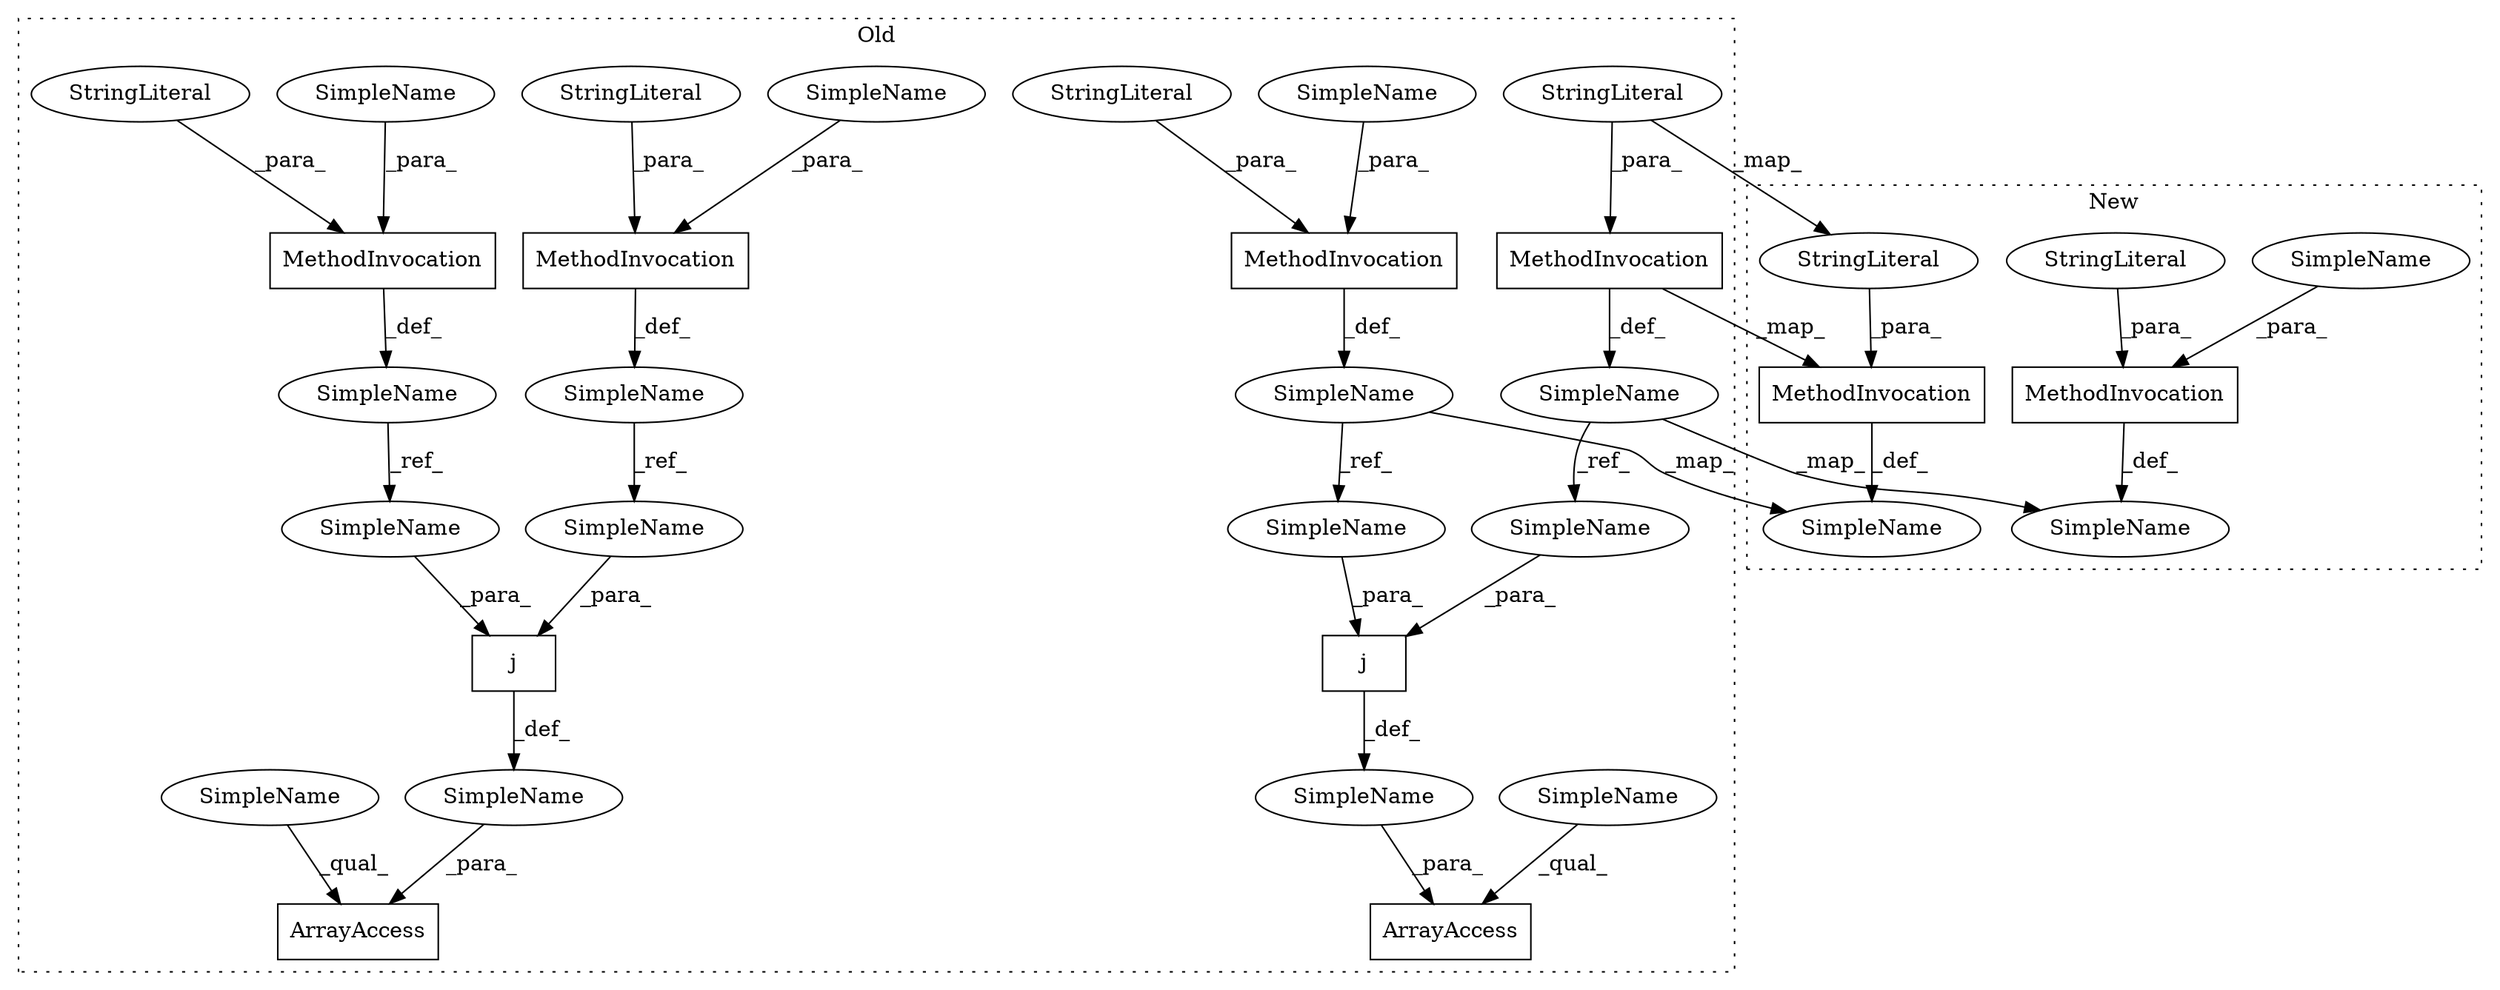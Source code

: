 digraph G {
subgraph cluster0 {
1 [label="ArrayAccess" a="2" s="268,314" l="11,2" shape="box"];
2 [label="ArrayAccess" a="2" s="429,477" l="11,2" shape="box"];
3 [label="MethodInvocation" a="32" s="223,251" l="8,1" shape="box"];
5 [label="MethodInvocation" a="32" s="177,203" l="8,1" shape="box"];
6 [label="MethodInvocation" a="32" s="334,361" l="8,1" shape="box"];
7 [label="MethodInvocation" a="32" s="382,411" l="8,1" shape="box"];
9 [label="SimpleName" a="42" s="368" l="13" shape="ellipse"];
10 [label="SimpleName" a="42" s="302" l="12" shape="ellipse"];
11 [label="SimpleName" a="42" s="" l="" shape="ellipse"];
12 [label="SimpleName" a="42" s="279" l="10" shape="ellipse"];
13 [label="SimpleName" a="42" s="268" l="5" shape="ellipse"];
14 [label="SimpleName" a="42" s="440" l="11" shape="ellipse"];
15 [label="SimpleName" a="42" s="210" l="12" shape="ellipse"];
16 [label="SimpleName" a="42" s="" l="" shape="ellipse"];
17 [label="SimpleName" a="42" s="429" l="5" shape="ellipse"];
19 [label="SimpleName" a="42" s="406" l="5" shape="ellipse"];
20 [label="SimpleName" a="42" s="322" l="11" shape="ellipse"];
21 [label="SimpleName" a="42" s="166" l="10" shape="ellipse"];
22 [label="SimpleName" a="42" s="356" l="5" shape="ellipse"];
24 [label="SimpleName" a="42" s="464" l="13" shape="ellipse"];
25 [label="SimpleName" a="42" s="246" l="5" shape="ellipse"];
27 [label="StringLiteral" a="45" s="342" l="13" shape="ellipse"];
29 [label="StringLiteral" a="45" s="185" l="12" shape="ellipse"];
30 [label="StringLiteral" a="45" s="231" l="14" shape="ellipse"];
32 [label="StringLiteral" a="45" s="390" l="15" shape="ellipse"];
33 [label="j" a="106" s="279" l="35" shape="box"];
34 [label="j" a="106" s="440" l="37" shape="box"];
label = "Old";
style="dotted";
}
subgraph cluster1 {
4 [label="MethodInvocation" a="32" s="240,266" l="8,1" shape="box"];
8 [label="MethodInvocation" a="32" s="196,222" l="8,1" shape="box"];
18 [label="SimpleName" a="42" s="216" l="6" shape="ellipse"];
23 [label="SimpleName" a="42" s="229" l="10" shape="ellipse"];
26 [label="SimpleName" a="42" s="186" l="9" shape="ellipse"];
28 [label="StringLiteral" a="45" s="204" l="11" shape="ellipse"];
31 [label="StringLiteral" a="45" s="248" l="12" shape="ellipse"];
label = "New";
style="dotted";
}
3 -> 15 [label="_def_"];
4 -> 23 [label="_def_"];
5 -> 4 [label="_map_"];
5 -> 21 [label="_def_"];
6 -> 20 [label="_def_"];
7 -> 9 [label="_def_"];
8 -> 26 [label="_def_"];
9 -> 24 [label="_ref_"];
10 -> 33 [label="_para_"];
11 -> 2 [label="_para_"];
12 -> 33 [label="_para_"];
13 -> 1 [label="_qual_"];
14 -> 34 [label="_para_"];
15 -> 23 [label="_map_"];
15 -> 10 [label="_ref_"];
16 -> 1 [label="_para_"];
17 -> 2 [label="_qual_"];
18 -> 8 [label="_para_"];
19 -> 7 [label="_para_"];
20 -> 14 [label="_ref_"];
21 -> 26 [label="_map_"];
21 -> 12 [label="_ref_"];
22 -> 6 [label="_para_"];
24 -> 34 [label="_para_"];
25 -> 3 [label="_para_"];
27 -> 6 [label="_para_"];
28 -> 8 [label="_para_"];
29 -> 31 [label="_map_"];
29 -> 5 [label="_para_"];
30 -> 3 [label="_para_"];
31 -> 4 [label="_para_"];
32 -> 7 [label="_para_"];
33 -> 16 [label="_def_"];
34 -> 11 [label="_def_"];
}